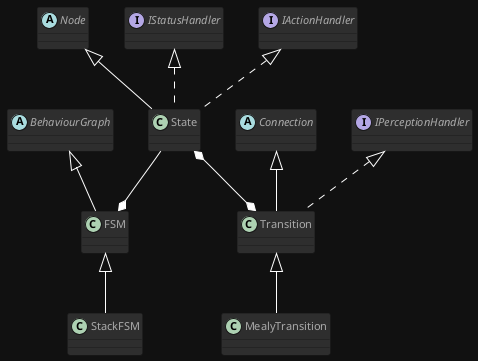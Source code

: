 @startuml

!theme reddress-darkblue
skinparam backgroundColor #111111

abstract class Node
abstract class Connection
abstract class BehaviourGraph
Interface IStatusHandler
Interface IPerceptionHandler
Interface IActionHandler


BehaviourGraph <|-- FSM
Node <|-- State
IActionHandler <|.. State
IStatusHandler <|.. State
State --* FSM
State *--* Transition
FSM <|-- StackFSM
Connection <|-- Transition
Transition <|-- MealyTransition
IPerceptionHandler <|.. Transition
@enduml
